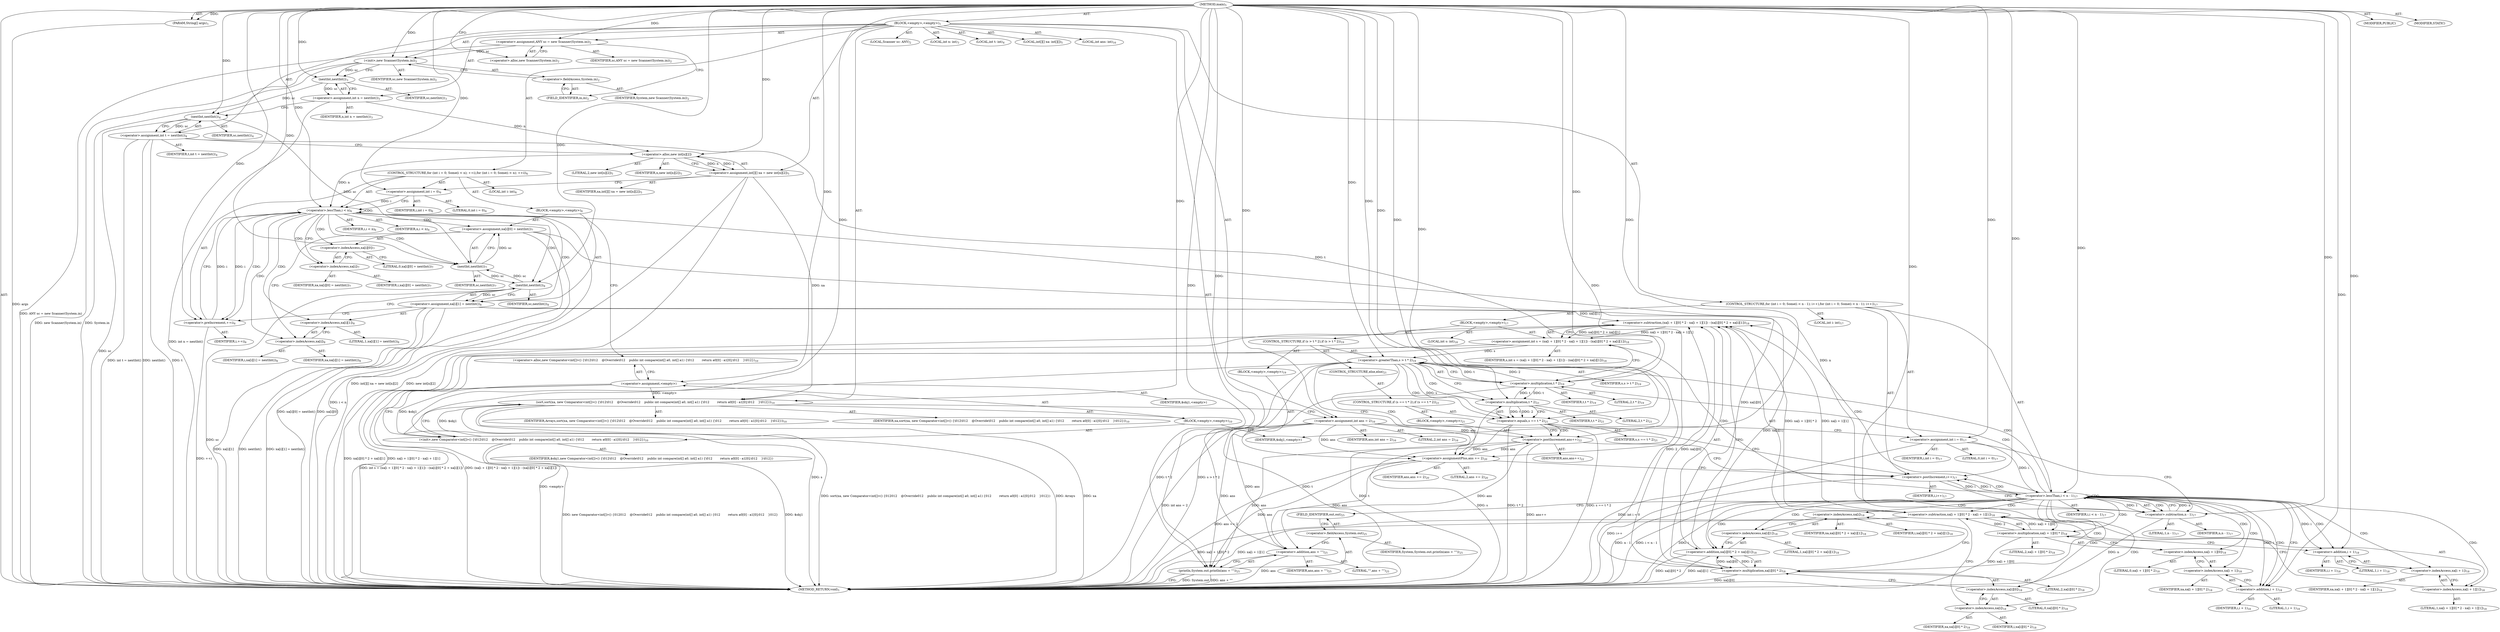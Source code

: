 digraph "main" {  
"19" [label = <(METHOD,main)<SUB>1</SUB>> ]
"20" [label = <(PARAM,String[] args)<SUB>1</SUB>> ]
"21" [label = <(BLOCK,&lt;empty&gt;,&lt;empty&gt;)<SUB>1</SUB>> ]
"4" [label = <(LOCAL,Scanner sc: ANY)<SUB>2</SUB>> ]
"22" [label = <(&lt;operator&gt;.assignment,ANY sc = new Scanner(System.in))<SUB>2</SUB>> ]
"23" [label = <(IDENTIFIER,sc,ANY sc = new Scanner(System.in))<SUB>2</SUB>> ]
"24" [label = <(&lt;operator&gt;.alloc,new Scanner(System.in))<SUB>2</SUB>> ]
"25" [label = <(&lt;init&gt;,new Scanner(System.in))<SUB>2</SUB>> ]
"3" [label = <(IDENTIFIER,sc,new Scanner(System.in))<SUB>2</SUB>> ]
"26" [label = <(&lt;operator&gt;.fieldAccess,System.in)<SUB>2</SUB>> ]
"27" [label = <(IDENTIFIER,System,new Scanner(System.in))<SUB>2</SUB>> ]
"28" [label = <(FIELD_IDENTIFIER,in,in)<SUB>2</SUB>> ]
"29" [label = <(LOCAL,int n: int)<SUB>3</SUB>> ]
"30" [label = <(&lt;operator&gt;.assignment,int n = nextInt())<SUB>3</SUB>> ]
"31" [label = <(IDENTIFIER,n,int n = nextInt())<SUB>3</SUB>> ]
"32" [label = <(nextInt,nextInt())<SUB>3</SUB>> ]
"33" [label = <(IDENTIFIER,sc,nextInt())<SUB>3</SUB>> ]
"34" [label = <(LOCAL,int t: int)<SUB>4</SUB>> ]
"35" [label = <(&lt;operator&gt;.assignment,int t = nextInt())<SUB>4</SUB>> ]
"36" [label = <(IDENTIFIER,t,int t = nextInt())<SUB>4</SUB>> ]
"37" [label = <(nextInt,nextInt())<SUB>4</SUB>> ]
"38" [label = <(IDENTIFIER,sc,nextInt())<SUB>4</SUB>> ]
"39" [label = <(LOCAL,int[][] xa: int[][])<SUB>5</SUB>> ]
"40" [label = <(&lt;operator&gt;.assignment,int[][] xa = new int[n][2])<SUB>5</SUB>> ]
"41" [label = <(IDENTIFIER,xa,int[][] xa = new int[n][2])<SUB>5</SUB>> ]
"42" [label = <(&lt;operator&gt;.alloc,new int[n][2])> ]
"43" [label = <(IDENTIFIER,n,new int[n][2])<SUB>5</SUB>> ]
"44" [label = <(LITERAL,2,new int[n][2])<SUB>5</SUB>> ]
"45" [label = <(CONTROL_STRUCTURE,for (int i = 0; Some(i &lt; n); ++i),for (int i = 0; Some(i &lt; n); ++i))<SUB>6</SUB>> ]
"46" [label = <(LOCAL,int i: int)<SUB>6</SUB>> ]
"47" [label = <(&lt;operator&gt;.assignment,int i = 0)<SUB>6</SUB>> ]
"48" [label = <(IDENTIFIER,i,int i = 0)<SUB>6</SUB>> ]
"49" [label = <(LITERAL,0,int i = 0)<SUB>6</SUB>> ]
"50" [label = <(&lt;operator&gt;.lessThan,i &lt; n)<SUB>6</SUB>> ]
"51" [label = <(IDENTIFIER,i,i &lt; n)<SUB>6</SUB>> ]
"52" [label = <(IDENTIFIER,n,i &lt; n)<SUB>6</SUB>> ]
"53" [label = <(&lt;operator&gt;.preIncrement,++i)<SUB>6</SUB>> ]
"54" [label = <(IDENTIFIER,i,++i)<SUB>6</SUB>> ]
"55" [label = <(BLOCK,&lt;empty&gt;,&lt;empty&gt;)<SUB>6</SUB>> ]
"56" [label = <(&lt;operator&gt;.assignment,xa[i][0] = nextInt())<SUB>7</SUB>> ]
"57" [label = <(&lt;operator&gt;.indexAccess,xa[i][0])<SUB>7</SUB>> ]
"58" [label = <(&lt;operator&gt;.indexAccess,xa[i])<SUB>7</SUB>> ]
"59" [label = <(IDENTIFIER,xa,xa[i][0] = nextInt())<SUB>7</SUB>> ]
"60" [label = <(IDENTIFIER,i,xa[i][0] = nextInt())<SUB>7</SUB>> ]
"61" [label = <(LITERAL,0,xa[i][0] = nextInt())<SUB>7</SUB>> ]
"62" [label = <(nextInt,nextInt())<SUB>7</SUB>> ]
"63" [label = <(IDENTIFIER,sc,nextInt())<SUB>7</SUB>> ]
"64" [label = <(&lt;operator&gt;.assignment,xa[i][1] = nextInt())<SUB>8</SUB>> ]
"65" [label = <(&lt;operator&gt;.indexAccess,xa[i][1])<SUB>8</SUB>> ]
"66" [label = <(&lt;operator&gt;.indexAccess,xa[i])<SUB>8</SUB>> ]
"67" [label = <(IDENTIFIER,xa,xa[i][1] = nextInt())<SUB>8</SUB>> ]
"68" [label = <(IDENTIFIER,i,xa[i][1] = nextInt())<SUB>8</SUB>> ]
"69" [label = <(LITERAL,1,xa[i][1] = nextInt())<SUB>8</SUB>> ]
"70" [label = <(nextInt,nextInt())<SUB>8</SUB>> ]
"71" [label = <(IDENTIFIER,sc,nextInt())<SUB>8</SUB>> ]
"72" [label = <(sort,sort(xa, new Comparator&lt;int[]&gt;() {\012\012    @Override\012    public int compare(int[] a0, int[] a1) {\012        return a0[0] - a1[0];\012    }\012}))<SUB>10</SUB>> ]
"73" [label = <(IDENTIFIER,Arrays,sort(xa, new Comparator&lt;int[]&gt;() {\012\012    @Override\012    public int compare(int[] a0, int[] a1) {\012        return a0[0] - a1[0];\012    }\012}))<SUB>10</SUB>> ]
"74" [label = <(IDENTIFIER,xa,sort(xa, new Comparator&lt;int[]&gt;() {\012\012    @Override\012    public int compare(int[] a0, int[] a1) {\012        return a0[0] - a1[0];\012    }\012}))<SUB>10</SUB>> ]
"75" [label = <(BLOCK,&lt;empty&gt;,&lt;empty&gt;)<SUB>10</SUB>> ]
"76" [label = <(&lt;operator&gt;.assignment,&lt;empty&gt;)> ]
"77" [label = <(IDENTIFIER,$obj1,&lt;empty&gt;)> ]
"78" [label = <(&lt;operator&gt;.alloc,new Comparator&lt;int[]&gt;() {\012\012    @Override\012    public int compare(int[] a0, int[] a1) {\012        return a0[0] - a1[0];\012    }\012})<SUB>10</SUB>> ]
"79" [label = <(&lt;init&gt;,new Comparator&lt;int[]&gt;() {\012\012    @Override\012    public int compare(int[] a0, int[] a1) {\012        return a0[0] - a1[0];\012    }\012})<SUB>10</SUB>> ]
"80" [label = <(IDENTIFIER,$obj1,new Comparator&lt;int[]&gt;() {\012\012    @Override\012    public int compare(int[] a0, int[] a1) {\012        return a0[0] - a1[0];\012    }\012})> ]
"81" [label = <(IDENTIFIER,$obj1,&lt;empty&gt;)> ]
"82" [label = <(LOCAL,int ans: int)<SUB>16</SUB>> ]
"83" [label = <(&lt;operator&gt;.assignment,int ans = 2)<SUB>16</SUB>> ]
"84" [label = <(IDENTIFIER,ans,int ans = 2)<SUB>16</SUB>> ]
"85" [label = <(LITERAL,2,int ans = 2)<SUB>16</SUB>> ]
"86" [label = <(CONTROL_STRUCTURE,for (int i = 0; Some(i &lt; n - 1); i++),for (int i = 0; Some(i &lt; n - 1); i++))<SUB>17</SUB>> ]
"87" [label = <(LOCAL,int i: int)<SUB>17</SUB>> ]
"88" [label = <(&lt;operator&gt;.assignment,int i = 0)<SUB>17</SUB>> ]
"89" [label = <(IDENTIFIER,i,int i = 0)<SUB>17</SUB>> ]
"90" [label = <(LITERAL,0,int i = 0)<SUB>17</SUB>> ]
"91" [label = <(&lt;operator&gt;.lessThan,i &lt; n - 1)<SUB>17</SUB>> ]
"92" [label = <(IDENTIFIER,i,i &lt; n - 1)<SUB>17</SUB>> ]
"93" [label = <(&lt;operator&gt;.subtraction,n - 1)<SUB>17</SUB>> ]
"94" [label = <(IDENTIFIER,n,n - 1)<SUB>17</SUB>> ]
"95" [label = <(LITERAL,1,n - 1)<SUB>17</SUB>> ]
"96" [label = <(&lt;operator&gt;.postIncrement,i++)<SUB>17</SUB>> ]
"97" [label = <(IDENTIFIER,i,i++)<SUB>17</SUB>> ]
"98" [label = <(BLOCK,&lt;empty&gt;,&lt;empty&gt;)<SUB>17</SUB>> ]
"99" [label = <(LOCAL,int s: int)<SUB>18</SUB>> ]
"100" [label = <(&lt;operator&gt;.assignment,int s = (xa[i + 1][0] * 2 - xa[i + 1][1]) - (xa[i][0] * 2 + xa[i][1]))<SUB>18</SUB>> ]
"101" [label = <(IDENTIFIER,s,int s = (xa[i + 1][0] * 2 - xa[i + 1][1]) - (xa[i][0] * 2 + xa[i][1]))<SUB>18</SUB>> ]
"102" [label = <(&lt;operator&gt;.subtraction,(xa[i + 1][0] * 2 - xa[i + 1][1]) - (xa[i][0] * 2 + xa[i][1]))<SUB>18</SUB>> ]
"103" [label = <(&lt;operator&gt;.subtraction,xa[i + 1][0] * 2 - xa[i + 1][1])<SUB>18</SUB>> ]
"104" [label = <(&lt;operator&gt;.multiplication,xa[i + 1][0] * 2)<SUB>18</SUB>> ]
"105" [label = <(&lt;operator&gt;.indexAccess,xa[i + 1][0])<SUB>18</SUB>> ]
"106" [label = <(&lt;operator&gt;.indexAccess,xa[i + 1])<SUB>18</SUB>> ]
"107" [label = <(IDENTIFIER,xa,xa[i + 1][0] * 2)<SUB>18</SUB>> ]
"108" [label = <(&lt;operator&gt;.addition,i + 1)<SUB>18</SUB>> ]
"109" [label = <(IDENTIFIER,i,i + 1)<SUB>18</SUB>> ]
"110" [label = <(LITERAL,1,i + 1)<SUB>18</SUB>> ]
"111" [label = <(LITERAL,0,xa[i + 1][0] * 2)<SUB>18</SUB>> ]
"112" [label = <(LITERAL,2,xa[i + 1][0] * 2)<SUB>18</SUB>> ]
"113" [label = <(&lt;operator&gt;.indexAccess,xa[i + 1][1])<SUB>18</SUB>> ]
"114" [label = <(&lt;operator&gt;.indexAccess,xa[i + 1])<SUB>18</SUB>> ]
"115" [label = <(IDENTIFIER,xa,xa[i + 1][0] * 2 - xa[i + 1][1])<SUB>18</SUB>> ]
"116" [label = <(&lt;operator&gt;.addition,i + 1)<SUB>18</SUB>> ]
"117" [label = <(IDENTIFIER,i,i + 1)<SUB>18</SUB>> ]
"118" [label = <(LITERAL,1,i + 1)<SUB>18</SUB>> ]
"119" [label = <(LITERAL,1,xa[i + 1][0] * 2 - xa[i + 1][1])<SUB>18</SUB>> ]
"120" [label = <(&lt;operator&gt;.addition,xa[i][0] * 2 + xa[i][1])<SUB>18</SUB>> ]
"121" [label = <(&lt;operator&gt;.multiplication,xa[i][0] * 2)<SUB>18</SUB>> ]
"122" [label = <(&lt;operator&gt;.indexAccess,xa[i][0])<SUB>18</SUB>> ]
"123" [label = <(&lt;operator&gt;.indexAccess,xa[i])<SUB>18</SUB>> ]
"124" [label = <(IDENTIFIER,xa,xa[i][0] * 2)<SUB>18</SUB>> ]
"125" [label = <(IDENTIFIER,i,xa[i][0] * 2)<SUB>18</SUB>> ]
"126" [label = <(LITERAL,0,xa[i][0] * 2)<SUB>18</SUB>> ]
"127" [label = <(LITERAL,2,xa[i][0] * 2)<SUB>18</SUB>> ]
"128" [label = <(&lt;operator&gt;.indexAccess,xa[i][1])<SUB>18</SUB>> ]
"129" [label = <(&lt;operator&gt;.indexAccess,xa[i])<SUB>18</SUB>> ]
"130" [label = <(IDENTIFIER,xa,xa[i][0] * 2 + xa[i][1])<SUB>18</SUB>> ]
"131" [label = <(IDENTIFIER,i,xa[i][0] * 2 + xa[i][1])<SUB>18</SUB>> ]
"132" [label = <(LITERAL,1,xa[i][0] * 2 + xa[i][1])<SUB>18</SUB>> ]
"133" [label = <(CONTROL_STRUCTURE,if (s &gt; t * 2),if (s &gt; t * 2))<SUB>19</SUB>> ]
"134" [label = <(&lt;operator&gt;.greaterThan,s &gt; t * 2)<SUB>19</SUB>> ]
"135" [label = <(IDENTIFIER,s,s &gt; t * 2)<SUB>19</SUB>> ]
"136" [label = <(&lt;operator&gt;.multiplication,t * 2)<SUB>19</SUB>> ]
"137" [label = <(IDENTIFIER,t,t * 2)<SUB>19</SUB>> ]
"138" [label = <(LITERAL,2,t * 2)<SUB>19</SUB>> ]
"139" [label = <(BLOCK,&lt;empty&gt;,&lt;empty&gt;)<SUB>19</SUB>> ]
"140" [label = <(&lt;operator&gt;.assignmentPlus,ans += 2)<SUB>20</SUB>> ]
"141" [label = <(IDENTIFIER,ans,ans += 2)<SUB>20</SUB>> ]
"142" [label = <(LITERAL,2,ans += 2)<SUB>20</SUB>> ]
"143" [label = <(CONTROL_STRUCTURE,else,else)<SUB>21</SUB>> ]
"144" [label = <(CONTROL_STRUCTURE,if (s == t * 2),if (s == t * 2))<SUB>21</SUB>> ]
"145" [label = <(&lt;operator&gt;.equals,s == t * 2)<SUB>21</SUB>> ]
"146" [label = <(IDENTIFIER,s,s == t * 2)<SUB>21</SUB>> ]
"147" [label = <(&lt;operator&gt;.multiplication,t * 2)<SUB>21</SUB>> ]
"148" [label = <(IDENTIFIER,t,t * 2)<SUB>21</SUB>> ]
"149" [label = <(LITERAL,2,t * 2)<SUB>21</SUB>> ]
"150" [label = <(BLOCK,&lt;empty&gt;,&lt;empty&gt;)<SUB>21</SUB>> ]
"151" [label = <(&lt;operator&gt;.postIncrement,ans++)<SUB>22</SUB>> ]
"152" [label = <(IDENTIFIER,ans,ans++)<SUB>22</SUB>> ]
"153" [label = <(println,System.out.println(ans + &quot;&quot;))<SUB>25</SUB>> ]
"154" [label = <(&lt;operator&gt;.fieldAccess,System.out)<SUB>25</SUB>> ]
"155" [label = <(IDENTIFIER,System,System.out.println(ans + &quot;&quot;))<SUB>25</SUB>> ]
"156" [label = <(FIELD_IDENTIFIER,out,out)<SUB>25</SUB>> ]
"157" [label = <(&lt;operator&gt;.addition,ans + &quot;&quot;)<SUB>25</SUB>> ]
"158" [label = <(IDENTIFIER,ans,ans + &quot;&quot;)<SUB>25</SUB>> ]
"159" [label = <(LITERAL,&quot;&quot;,ans + &quot;&quot;)<SUB>25</SUB>> ]
"160" [label = <(MODIFIER,PUBLIC)> ]
"161" [label = <(MODIFIER,STATIC)> ]
"162" [label = <(METHOD_RETURN,void)<SUB>1</SUB>> ]
  "19" -> "20"  [ label = "AST: "] 
  "19" -> "21"  [ label = "AST: "] 
  "19" -> "160"  [ label = "AST: "] 
  "19" -> "161"  [ label = "AST: "] 
  "19" -> "162"  [ label = "AST: "] 
  "21" -> "4"  [ label = "AST: "] 
  "21" -> "22"  [ label = "AST: "] 
  "21" -> "25"  [ label = "AST: "] 
  "21" -> "29"  [ label = "AST: "] 
  "21" -> "30"  [ label = "AST: "] 
  "21" -> "34"  [ label = "AST: "] 
  "21" -> "35"  [ label = "AST: "] 
  "21" -> "39"  [ label = "AST: "] 
  "21" -> "40"  [ label = "AST: "] 
  "21" -> "45"  [ label = "AST: "] 
  "21" -> "72"  [ label = "AST: "] 
  "21" -> "82"  [ label = "AST: "] 
  "21" -> "83"  [ label = "AST: "] 
  "21" -> "86"  [ label = "AST: "] 
  "21" -> "153"  [ label = "AST: "] 
  "22" -> "23"  [ label = "AST: "] 
  "22" -> "24"  [ label = "AST: "] 
  "25" -> "3"  [ label = "AST: "] 
  "25" -> "26"  [ label = "AST: "] 
  "26" -> "27"  [ label = "AST: "] 
  "26" -> "28"  [ label = "AST: "] 
  "30" -> "31"  [ label = "AST: "] 
  "30" -> "32"  [ label = "AST: "] 
  "32" -> "33"  [ label = "AST: "] 
  "35" -> "36"  [ label = "AST: "] 
  "35" -> "37"  [ label = "AST: "] 
  "37" -> "38"  [ label = "AST: "] 
  "40" -> "41"  [ label = "AST: "] 
  "40" -> "42"  [ label = "AST: "] 
  "42" -> "43"  [ label = "AST: "] 
  "42" -> "44"  [ label = "AST: "] 
  "45" -> "46"  [ label = "AST: "] 
  "45" -> "47"  [ label = "AST: "] 
  "45" -> "50"  [ label = "AST: "] 
  "45" -> "53"  [ label = "AST: "] 
  "45" -> "55"  [ label = "AST: "] 
  "47" -> "48"  [ label = "AST: "] 
  "47" -> "49"  [ label = "AST: "] 
  "50" -> "51"  [ label = "AST: "] 
  "50" -> "52"  [ label = "AST: "] 
  "53" -> "54"  [ label = "AST: "] 
  "55" -> "56"  [ label = "AST: "] 
  "55" -> "64"  [ label = "AST: "] 
  "56" -> "57"  [ label = "AST: "] 
  "56" -> "62"  [ label = "AST: "] 
  "57" -> "58"  [ label = "AST: "] 
  "57" -> "61"  [ label = "AST: "] 
  "58" -> "59"  [ label = "AST: "] 
  "58" -> "60"  [ label = "AST: "] 
  "62" -> "63"  [ label = "AST: "] 
  "64" -> "65"  [ label = "AST: "] 
  "64" -> "70"  [ label = "AST: "] 
  "65" -> "66"  [ label = "AST: "] 
  "65" -> "69"  [ label = "AST: "] 
  "66" -> "67"  [ label = "AST: "] 
  "66" -> "68"  [ label = "AST: "] 
  "70" -> "71"  [ label = "AST: "] 
  "72" -> "73"  [ label = "AST: "] 
  "72" -> "74"  [ label = "AST: "] 
  "72" -> "75"  [ label = "AST: "] 
  "75" -> "76"  [ label = "AST: "] 
  "75" -> "79"  [ label = "AST: "] 
  "75" -> "81"  [ label = "AST: "] 
  "76" -> "77"  [ label = "AST: "] 
  "76" -> "78"  [ label = "AST: "] 
  "79" -> "80"  [ label = "AST: "] 
  "83" -> "84"  [ label = "AST: "] 
  "83" -> "85"  [ label = "AST: "] 
  "86" -> "87"  [ label = "AST: "] 
  "86" -> "88"  [ label = "AST: "] 
  "86" -> "91"  [ label = "AST: "] 
  "86" -> "96"  [ label = "AST: "] 
  "86" -> "98"  [ label = "AST: "] 
  "88" -> "89"  [ label = "AST: "] 
  "88" -> "90"  [ label = "AST: "] 
  "91" -> "92"  [ label = "AST: "] 
  "91" -> "93"  [ label = "AST: "] 
  "93" -> "94"  [ label = "AST: "] 
  "93" -> "95"  [ label = "AST: "] 
  "96" -> "97"  [ label = "AST: "] 
  "98" -> "99"  [ label = "AST: "] 
  "98" -> "100"  [ label = "AST: "] 
  "98" -> "133"  [ label = "AST: "] 
  "100" -> "101"  [ label = "AST: "] 
  "100" -> "102"  [ label = "AST: "] 
  "102" -> "103"  [ label = "AST: "] 
  "102" -> "120"  [ label = "AST: "] 
  "103" -> "104"  [ label = "AST: "] 
  "103" -> "113"  [ label = "AST: "] 
  "104" -> "105"  [ label = "AST: "] 
  "104" -> "112"  [ label = "AST: "] 
  "105" -> "106"  [ label = "AST: "] 
  "105" -> "111"  [ label = "AST: "] 
  "106" -> "107"  [ label = "AST: "] 
  "106" -> "108"  [ label = "AST: "] 
  "108" -> "109"  [ label = "AST: "] 
  "108" -> "110"  [ label = "AST: "] 
  "113" -> "114"  [ label = "AST: "] 
  "113" -> "119"  [ label = "AST: "] 
  "114" -> "115"  [ label = "AST: "] 
  "114" -> "116"  [ label = "AST: "] 
  "116" -> "117"  [ label = "AST: "] 
  "116" -> "118"  [ label = "AST: "] 
  "120" -> "121"  [ label = "AST: "] 
  "120" -> "128"  [ label = "AST: "] 
  "121" -> "122"  [ label = "AST: "] 
  "121" -> "127"  [ label = "AST: "] 
  "122" -> "123"  [ label = "AST: "] 
  "122" -> "126"  [ label = "AST: "] 
  "123" -> "124"  [ label = "AST: "] 
  "123" -> "125"  [ label = "AST: "] 
  "128" -> "129"  [ label = "AST: "] 
  "128" -> "132"  [ label = "AST: "] 
  "129" -> "130"  [ label = "AST: "] 
  "129" -> "131"  [ label = "AST: "] 
  "133" -> "134"  [ label = "AST: "] 
  "133" -> "139"  [ label = "AST: "] 
  "133" -> "143"  [ label = "AST: "] 
  "134" -> "135"  [ label = "AST: "] 
  "134" -> "136"  [ label = "AST: "] 
  "136" -> "137"  [ label = "AST: "] 
  "136" -> "138"  [ label = "AST: "] 
  "139" -> "140"  [ label = "AST: "] 
  "140" -> "141"  [ label = "AST: "] 
  "140" -> "142"  [ label = "AST: "] 
  "143" -> "144"  [ label = "AST: "] 
  "144" -> "145"  [ label = "AST: "] 
  "144" -> "150"  [ label = "AST: "] 
  "145" -> "146"  [ label = "AST: "] 
  "145" -> "147"  [ label = "AST: "] 
  "147" -> "148"  [ label = "AST: "] 
  "147" -> "149"  [ label = "AST: "] 
  "150" -> "151"  [ label = "AST: "] 
  "151" -> "152"  [ label = "AST: "] 
  "153" -> "154"  [ label = "AST: "] 
  "153" -> "157"  [ label = "AST: "] 
  "154" -> "155"  [ label = "AST: "] 
  "154" -> "156"  [ label = "AST: "] 
  "157" -> "158"  [ label = "AST: "] 
  "157" -> "159"  [ label = "AST: "] 
  "22" -> "28"  [ label = "CFG: "] 
  "25" -> "32"  [ label = "CFG: "] 
  "30" -> "37"  [ label = "CFG: "] 
  "35" -> "42"  [ label = "CFG: "] 
  "40" -> "47"  [ label = "CFG: "] 
  "72" -> "83"  [ label = "CFG: "] 
  "83" -> "88"  [ label = "CFG: "] 
  "153" -> "162"  [ label = "CFG: "] 
  "24" -> "22"  [ label = "CFG: "] 
  "26" -> "25"  [ label = "CFG: "] 
  "32" -> "30"  [ label = "CFG: "] 
  "37" -> "35"  [ label = "CFG: "] 
  "42" -> "40"  [ label = "CFG: "] 
  "47" -> "50"  [ label = "CFG: "] 
  "50" -> "58"  [ label = "CFG: "] 
  "50" -> "78"  [ label = "CFG: "] 
  "53" -> "50"  [ label = "CFG: "] 
  "88" -> "93"  [ label = "CFG: "] 
  "91" -> "108"  [ label = "CFG: "] 
  "91" -> "156"  [ label = "CFG: "] 
  "96" -> "93"  [ label = "CFG: "] 
  "154" -> "157"  [ label = "CFG: "] 
  "157" -> "153"  [ label = "CFG: "] 
  "28" -> "26"  [ label = "CFG: "] 
  "56" -> "66"  [ label = "CFG: "] 
  "64" -> "53"  [ label = "CFG: "] 
  "76" -> "79"  [ label = "CFG: "] 
  "79" -> "72"  [ label = "CFG: "] 
  "93" -> "91"  [ label = "CFG: "] 
  "100" -> "136"  [ label = "CFG: "] 
  "156" -> "154"  [ label = "CFG: "] 
  "57" -> "62"  [ label = "CFG: "] 
  "62" -> "56"  [ label = "CFG: "] 
  "65" -> "70"  [ label = "CFG: "] 
  "70" -> "64"  [ label = "CFG: "] 
  "78" -> "76"  [ label = "CFG: "] 
  "102" -> "100"  [ label = "CFG: "] 
  "134" -> "140"  [ label = "CFG: "] 
  "134" -> "147"  [ label = "CFG: "] 
  "58" -> "57"  [ label = "CFG: "] 
  "66" -> "65"  [ label = "CFG: "] 
  "103" -> "123"  [ label = "CFG: "] 
  "120" -> "102"  [ label = "CFG: "] 
  "136" -> "134"  [ label = "CFG: "] 
  "140" -> "96"  [ label = "CFG: "] 
  "104" -> "116"  [ label = "CFG: "] 
  "113" -> "103"  [ label = "CFG: "] 
  "121" -> "129"  [ label = "CFG: "] 
  "128" -> "120"  [ label = "CFG: "] 
  "145" -> "151"  [ label = "CFG: "] 
  "145" -> "96"  [ label = "CFG: "] 
  "105" -> "104"  [ label = "CFG: "] 
  "114" -> "113"  [ label = "CFG: "] 
  "122" -> "121"  [ label = "CFG: "] 
  "129" -> "128"  [ label = "CFG: "] 
  "147" -> "145"  [ label = "CFG: "] 
  "151" -> "96"  [ label = "CFG: "] 
  "106" -> "105"  [ label = "CFG: "] 
  "116" -> "114"  [ label = "CFG: "] 
  "123" -> "122"  [ label = "CFG: "] 
  "108" -> "106"  [ label = "CFG: "] 
  "19" -> "24"  [ label = "CFG: "] 
  "20" -> "162"  [ label = "DDG: args"] 
  "22" -> "162"  [ label = "DDG: ANY sc = new Scanner(System.in)"] 
  "25" -> "162"  [ label = "DDG: System.in"] 
  "25" -> "162"  [ label = "DDG: new Scanner(System.in)"] 
  "30" -> "162"  [ label = "DDG: int n = nextInt()"] 
  "35" -> "162"  [ label = "DDG: t"] 
  "37" -> "162"  [ label = "DDG: sc"] 
  "35" -> "162"  [ label = "DDG: nextInt()"] 
  "35" -> "162"  [ label = "DDG: int t = nextInt()"] 
  "40" -> "162"  [ label = "DDG: new int[n][2]"] 
  "40" -> "162"  [ label = "DDG: int[][] xa = new int[n][2]"] 
  "50" -> "162"  [ label = "DDG: i &lt; n"] 
  "72" -> "162"  [ label = "DDG: xa"] 
  "76" -> "162"  [ label = "DDG: &lt;empty&gt;"] 
  "79" -> "162"  [ label = "DDG: $obj1"] 
  "79" -> "162"  [ label = "DDG: new Comparator&lt;int[]&gt;() {\012\012    @Override\012    public int compare(int[] a0, int[] a1) {\012        return a0[0] - a1[0];\012    }\012}"] 
  "72" -> "162"  [ label = "DDG: sort(xa, new Comparator&lt;int[]&gt;() {\012\012    @Override\012    public int compare(int[] a0, int[] a1) {\012        return a0[0] - a1[0];\012    }\012})"] 
  "83" -> "162"  [ label = "DDG: int ans = 2"] 
  "88" -> "162"  [ label = "DDG: int i = 0"] 
  "91" -> "162"  [ label = "DDG: i"] 
  "93" -> "162"  [ label = "DDG: n"] 
  "91" -> "162"  [ label = "DDG: n - 1"] 
  "91" -> "162"  [ label = "DDG: i &lt; n - 1"] 
  "153" -> "162"  [ label = "DDG: System.out"] 
  "157" -> "162"  [ label = "DDG: ans"] 
  "153" -> "162"  [ label = "DDG: ans + &quot;&quot;"] 
  "104" -> "162"  [ label = "DDG: xa[i + 1][0]"] 
  "103" -> "162"  [ label = "DDG: xa[i + 1][0] * 2"] 
  "103" -> "162"  [ label = "DDG: xa[i + 1][1]"] 
  "102" -> "162"  [ label = "DDG: xa[i + 1][0] * 2 - xa[i + 1][1]"] 
  "121" -> "162"  [ label = "DDG: xa[i][0]"] 
  "120" -> "162"  [ label = "DDG: xa[i][0] * 2"] 
  "120" -> "162"  [ label = "DDG: xa[i][1]"] 
  "102" -> "162"  [ label = "DDG: xa[i][0] * 2 + xa[i][1]"] 
  "100" -> "162"  [ label = "DDG: (xa[i + 1][0] * 2 - xa[i + 1][1]) - (xa[i][0] * 2 + xa[i][1])"] 
  "100" -> "162"  [ label = "DDG: int s = (xa[i + 1][0] * 2 - xa[i + 1][1]) - (xa[i][0] * 2 + xa[i][1])"] 
  "134" -> "162"  [ label = "DDG: s"] 
  "136" -> "162"  [ label = "DDG: t"] 
  "134" -> "162"  [ label = "DDG: t * 2"] 
  "134" -> "162"  [ label = "DDG: s &gt; t * 2"] 
  "145" -> "162"  [ label = "DDG: s"] 
  "147" -> "162"  [ label = "DDG: t"] 
  "145" -> "162"  [ label = "DDG: t * 2"] 
  "145" -> "162"  [ label = "DDG: s == t * 2"] 
  "151" -> "162"  [ label = "DDG: ans++"] 
  "140" -> "162"  [ label = "DDG: ans += 2"] 
  "96" -> "162"  [ label = "DDG: i++"] 
  "56" -> "162"  [ label = "DDG: xa[i][0]"] 
  "56" -> "162"  [ label = "DDG: xa[i][0] = nextInt()"] 
  "64" -> "162"  [ label = "DDG: xa[i][1]"] 
  "70" -> "162"  [ label = "DDG: sc"] 
  "64" -> "162"  [ label = "DDG: nextInt()"] 
  "64" -> "162"  [ label = "DDG: xa[i][1] = nextInt()"] 
  "53" -> "162"  [ label = "DDG: ++i"] 
  "72" -> "162"  [ label = "DDG: Arrays"] 
  "19" -> "20"  [ label = "DDG: "] 
  "19" -> "22"  [ label = "DDG: "] 
  "32" -> "30"  [ label = "DDG: sc"] 
  "37" -> "35"  [ label = "DDG: sc"] 
  "42" -> "40"  [ label = "DDG: n"] 
  "42" -> "40"  [ label = "DDG: 2"] 
  "19" -> "83"  [ label = "DDG: "] 
  "22" -> "25"  [ label = "DDG: sc"] 
  "19" -> "25"  [ label = "DDG: "] 
  "19" -> "47"  [ label = "DDG: "] 
  "19" -> "72"  [ label = "DDG: "] 
  "40" -> "72"  [ label = "DDG: xa"] 
  "76" -> "72"  [ label = "DDG: &lt;empty&gt;"] 
  "79" -> "72"  [ label = "DDG: $obj1"] 
  "19" -> "88"  [ label = "DDG: "] 
  "83" -> "153"  [ label = "DDG: ans"] 
  "151" -> "153"  [ label = "DDG: ans"] 
  "140" -> "153"  [ label = "DDG: ans"] 
  "19" -> "153"  [ label = "DDG: "] 
  "25" -> "32"  [ label = "DDG: sc"] 
  "19" -> "32"  [ label = "DDG: "] 
  "32" -> "37"  [ label = "DDG: sc"] 
  "19" -> "37"  [ label = "DDG: "] 
  "30" -> "42"  [ label = "DDG: n"] 
  "19" -> "42"  [ label = "DDG: "] 
  "47" -> "50"  [ label = "DDG: i"] 
  "53" -> "50"  [ label = "DDG: i"] 
  "19" -> "50"  [ label = "DDG: "] 
  "42" -> "50"  [ label = "DDG: n"] 
  "50" -> "53"  [ label = "DDG: i"] 
  "19" -> "53"  [ label = "DDG: "] 
  "62" -> "56"  [ label = "DDG: sc"] 
  "70" -> "64"  [ label = "DDG: sc"] 
  "19" -> "76"  [ label = "DDG: "] 
  "19" -> "81"  [ label = "DDG: "] 
  "88" -> "91"  [ label = "DDG: i"] 
  "96" -> "91"  [ label = "DDG: i"] 
  "19" -> "91"  [ label = "DDG: "] 
  "93" -> "91"  [ label = "DDG: n"] 
  "93" -> "91"  [ label = "DDG: 1"] 
  "19" -> "96"  [ label = "DDG: "] 
  "91" -> "96"  [ label = "DDG: i"] 
  "102" -> "100"  [ label = "DDG: xa[i + 1][0] * 2 - xa[i + 1][1]"] 
  "102" -> "100"  [ label = "DDG: xa[i][0] * 2 + xa[i][1]"] 
  "83" -> "157"  [ label = "DDG: ans"] 
  "151" -> "157"  [ label = "DDG: ans"] 
  "140" -> "157"  [ label = "DDG: ans"] 
  "19" -> "157"  [ label = "DDG: "] 
  "76" -> "79"  [ label = "DDG: $obj1"] 
  "19" -> "79"  [ label = "DDG: "] 
  "50" -> "93"  [ label = "DDG: n"] 
  "19" -> "93"  [ label = "DDG: "] 
  "37" -> "62"  [ label = "DDG: sc"] 
  "70" -> "62"  [ label = "DDG: sc"] 
  "19" -> "62"  [ label = "DDG: "] 
  "62" -> "70"  [ label = "DDG: sc"] 
  "19" -> "70"  [ label = "DDG: "] 
  "103" -> "102"  [ label = "DDG: xa[i + 1][0] * 2"] 
  "103" -> "102"  [ label = "DDG: xa[i + 1][1]"] 
  "121" -> "102"  [ label = "DDG: xa[i][0]"] 
  "121" -> "102"  [ label = "DDG: 2"] 
  "64" -> "102"  [ label = "DDG: xa[i][1]"] 
  "100" -> "134"  [ label = "DDG: s"] 
  "19" -> "134"  [ label = "DDG: "] 
  "136" -> "134"  [ label = "DDG: t"] 
  "136" -> "134"  [ label = "DDG: 2"] 
  "19" -> "140"  [ label = "DDG: "] 
  "104" -> "103"  [ label = "DDG: xa[i + 1][0]"] 
  "104" -> "103"  [ label = "DDG: 2"] 
  "121" -> "120"  [ label = "DDG: xa[i][0]"] 
  "121" -> "120"  [ label = "DDG: 2"] 
  "64" -> "120"  [ label = "DDG: xa[i][1]"] 
  "35" -> "136"  [ label = "DDG: t"] 
  "147" -> "136"  [ label = "DDG: t"] 
  "19" -> "136"  [ label = "DDG: "] 
  "83" -> "140"  [ label = "DDG: ans"] 
  "151" -> "140"  [ label = "DDG: ans"] 
  "19" -> "104"  [ label = "DDG: "] 
  "56" -> "121"  [ label = "DDG: xa[i][0]"] 
  "19" -> "121"  [ label = "DDG: "] 
  "134" -> "145"  [ label = "DDG: s"] 
  "19" -> "145"  [ label = "DDG: "] 
  "147" -> "145"  [ label = "DDG: t"] 
  "147" -> "145"  [ label = "DDG: 2"] 
  "136" -> "147"  [ label = "DDG: t"] 
  "19" -> "147"  [ label = "DDG: "] 
  "83" -> "151"  [ label = "DDG: ans"] 
  "140" -> "151"  [ label = "DDG: ans"] 
  "19" -> "151"  [ label = "DDG: "] 
  "19" -> "116"  [ label = "DDG: "] 
  "91" -> "116"  [ label = "DDG: i"] 
  "91" -> "108"  [ label = "DDG: i"] 
  "19" -> "108"  [ label = "DDG: "] 
  "50" -> "64"  [ label = "CDG: "] 
  "50" -> "57"  [ label = "CDG: "] 
  "50" -> "66"  [ label = "CDG: "] 
  "50" -> "56"  [ label = "CDG: "] 
  "50" -> "65"  [ label = "CDG: "] 
  "50" -> "50"  [ label = "CDG: "] 
  "50" -> "58"  [ label = "CDG: "] 
  "50" -> "53"  [ label = "CDG: "] 
  "50" -> "70"  [ label = "CDG: "] 
  "50" -> "62"  [ label = "CDG: "] 
  "91" -> "96"  [ label = "CDG: "] 
  "91" -> "120"  [ label = "CDG: "] 
  "91" -> "113"  [ label = "CDG: "] 
  "91" -> "136"  [ label = "CDG: "] 
  "91" -> "116"  [ label = "CDG: "] 
  "91" -> "122"  [ label = "CDG: "] 
  "91" -> "128"  [ label = "CDG: "] 
  "91" -> "102"  [ label = "CDG: "] 
  "91" -> "114"  [ label = "CDG: "] 
  "91" -> "103"  [ label = "CDG: "] 
  "91" -> "104"  [ label = "CDG: "] 
  "91" -> "121"  [ label = "CDG: "] 
  "91" -> "123"  [ label = "CDG: "] 
  "91" -> "106"  [ label = "CDG: "] 
  "91" -> "91"  [ label = "CDG: "] 
  "91" -> "129"  [ label = "CDG: "] 
  "91" -> "134"  [ label = "CDG: "] 
  "91" -> "93"  [ label = "CDG: "] 
  "91" -> "105"  [ label = "CDG: "] 
  "91" -> "100"  [ label = "CDG: "] 
  "91" -> "108"  [ label = "CDG: "] 
  "134" -> "145"  [ label = "CDG: "] 
  "134" -> "140"  [ label = "CDG: "] 
  "134" -> "147"  [ label = "CDG: "] 
  "145" -> "151"  [ label = "CDG: "] 
}
